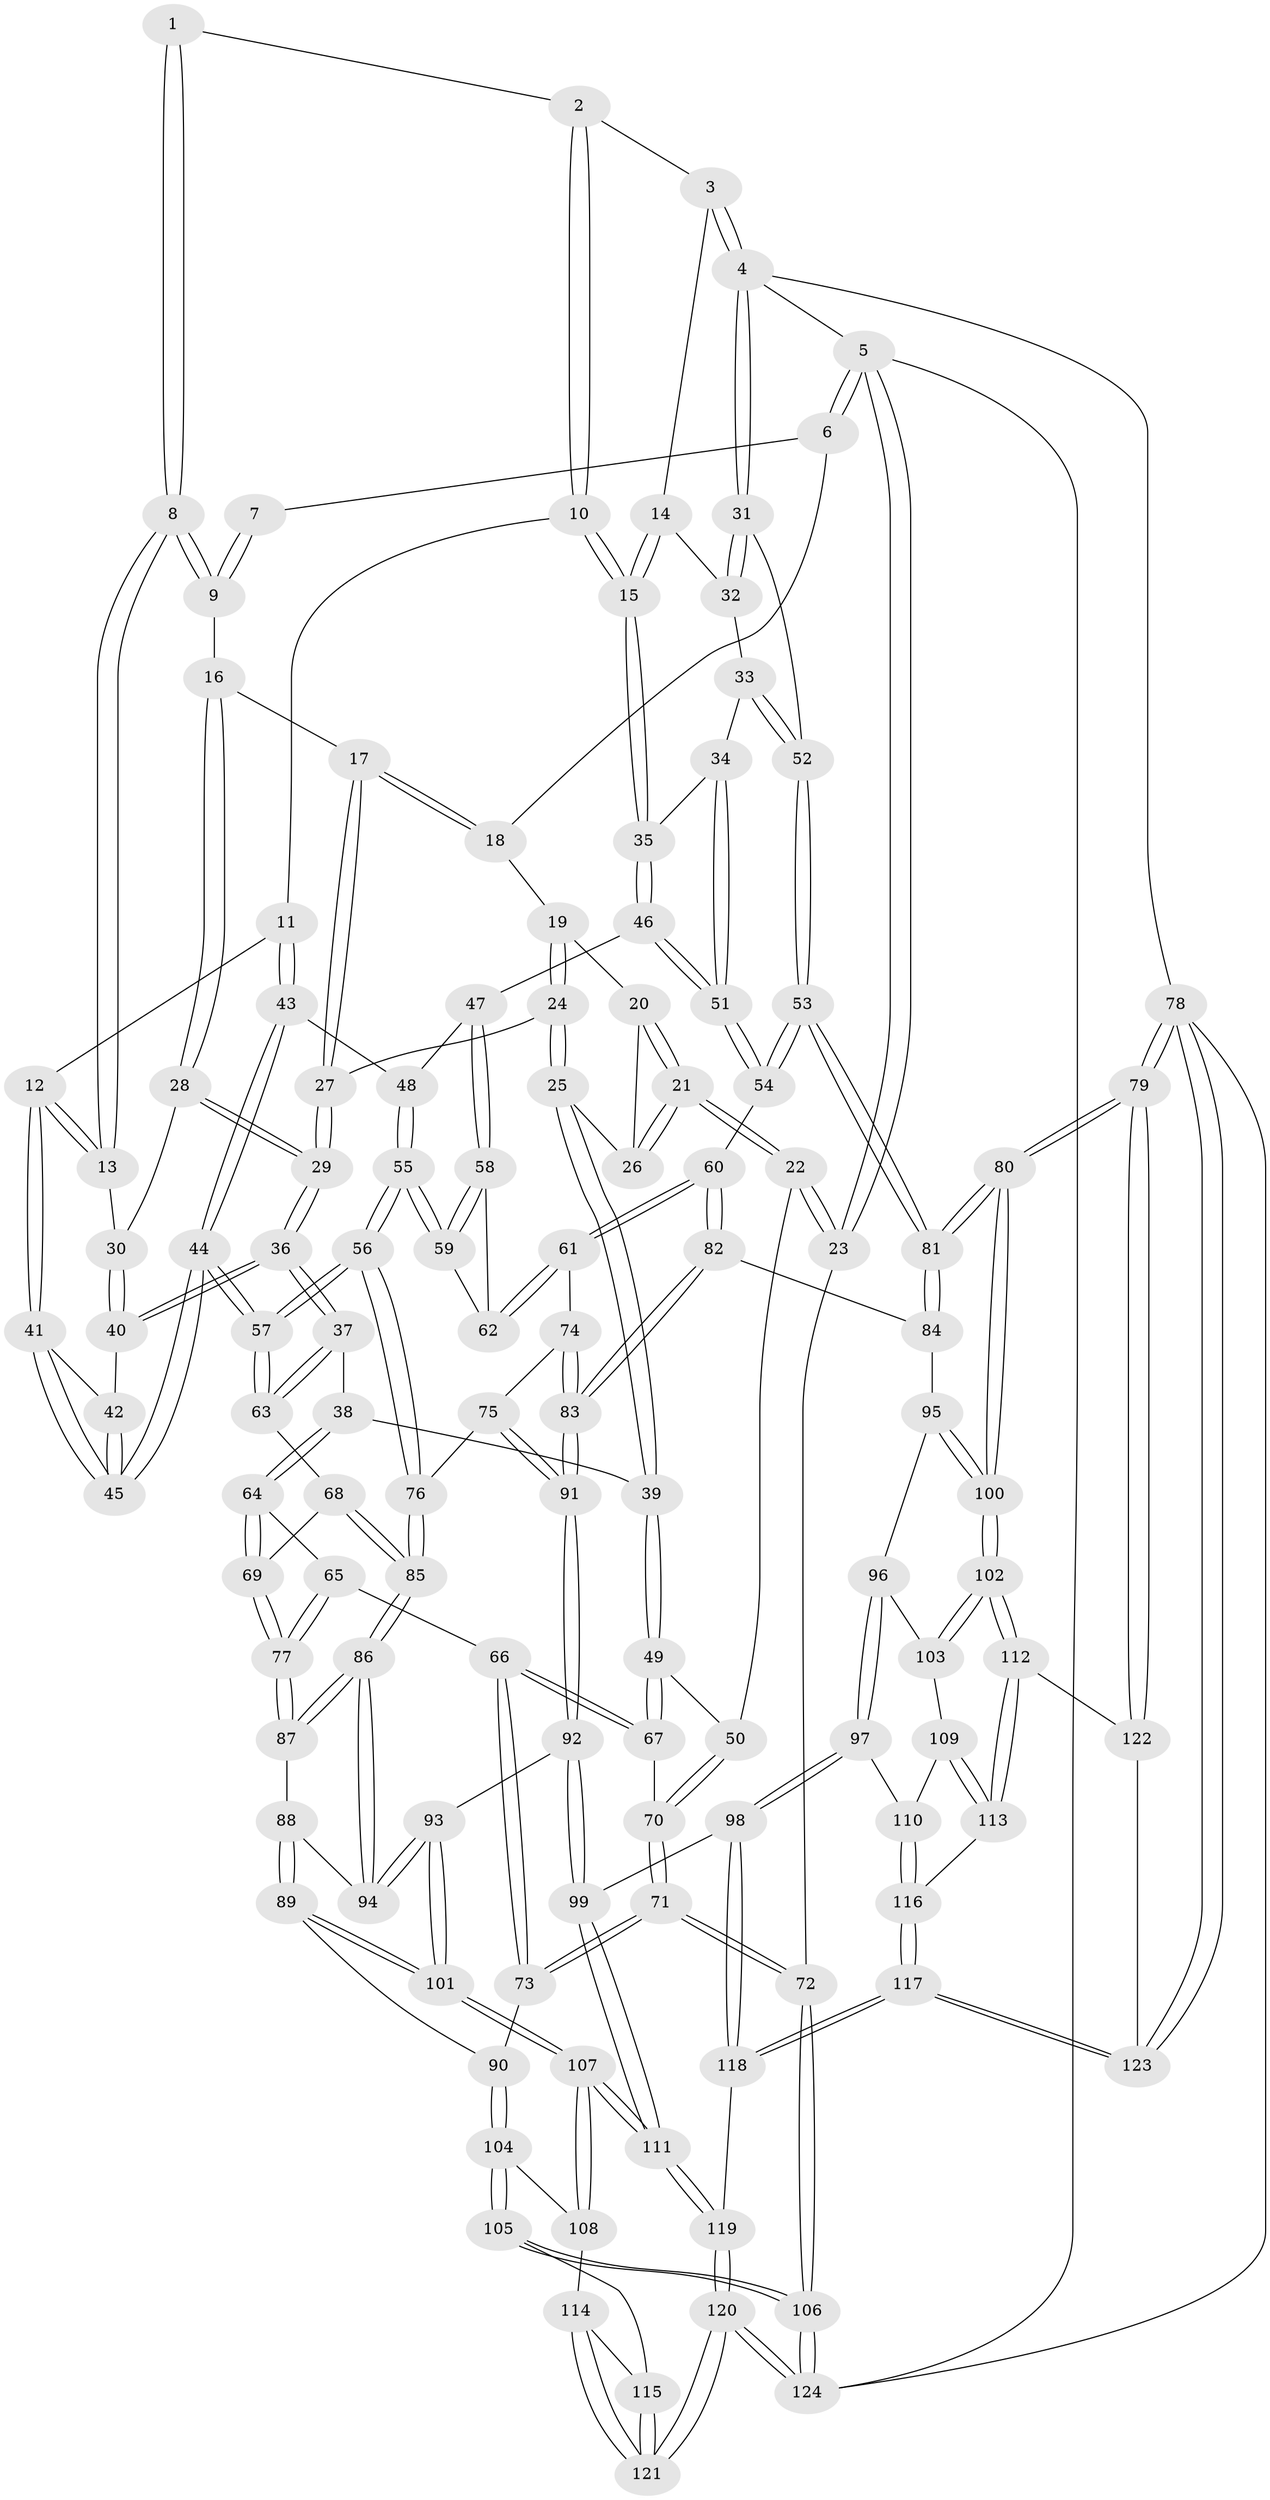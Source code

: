 // coarse degree distribution, {4: 0.4805194805194805, 5: 0.2857142857142857, 6: 0.05194805194805195, 3: 0.15584415584415584, 2: 0.025974025974025976}
// Generated by graph-tools (version 1.1) at 2025/24/03/03/25 07:24:39]
// undirected, 124 vertices, 307 edges
graph export_dot {
graph [start="1"]
  node [color=gray90,style=filled];
  1 [pos="+0.5308753878149844+0"];
  2 [pos="+0.6731436179147439+0"];
  3 [pos="+0.9379697269195856+0"];
  4 [pos="+1+0"];
  5 [pos="+0+0"];
  6 [pos="+0.18383762192718206+0"];
  7 [pos="+0.41732158074248615+0"];
  8 [pos="+0.506956781957829+0.1489232376687316"];
  9 [pos="+0.43770525785446424+0.09642078699399267"];
  10 [pos="+0.6716014047120684+0.14106898636712029"];
  11 [pos="+0.5875834117359662+0.17391930349663276"];
  12 [pos="+0.551189205987749+0.17468504420292555"];
  13 [pos="+0.5218204206830853+0.16510194405344855"];
  14 [pos="+0.8691245281998143+0.09542870257913766"];
  15 [pos="+0.7748426797437937+0.1922689047463695"];
  16 [pos="+0.35711069761956943+0.09737268167939404"];
  17 [pos="+0.3131367569563314+0.0910964479637944"];
  18 [pos="+0.2254604028347292+0.019340410777660234"];
  19 [pos="+0.19917932779689887+0.06452542305367986"];
  20 [pos="+0.13803927575041028+0.10698235775954923"];
  21 [pos="+0+0.23900228800371084"];
  22 [pos="+0+0.24965543440364502"];
  23 [pos="+0+0.23812978996408102"];
  24 [pos="+0.2160344340234424+0.21869805599693365"];
  25 [pos="+0.19816675377942553+0.2547257490311545"];
  26 [pos="+0.170956361824074+0.2506962285465674"];
  27 [pos="+0.30419271517201785+0.18829034782896933"];
  28 [pos="+0.3699521851074193+0.23381728965088178"];
  29 [pos="+0.354794240586967+0.2435195715462647"];
  30 [pos="+0.48897763975858083+0.1851113940951165"];
  31 [pos="+1+0"];
  32 [pos="+0.9176606293232538+0.09839831601502548"];
  33 [pos="+1+0.21991480526748225"];
  34 [pos="+0.9434077638867151+0.23994862494726718"];
  35 [pos="+0.7789798482088611+0.19962234146560334"];
  36 [pos="+0.3164421049393416+0.37194926981070703"];
  37 [pos="+0.3144599964364346+0.3733824080248538"];
  38 [pos="+0.2965702161410665+0.37894752604766424"];
  39 [pos="+0.2695250400574189+0.3744754946219791"];
  40 [pos="+0.39002292603800837+0.3642963404944201"];
  41 [pos="+0.5170717458494309+0.262365397760507"];
  42 [pos="+0.4224084218865874+0.3672585717255002"];
  43 [pos="+0.6033556651395655+0.3484279762533698"];
  44 [pos="+0.5271346897367201+0.4220247647101079"];
  45 [pos="+0.5231095211962115+0.4182071323291787"];
  46 [pos="+0.7818695494322933+0.31848604330448727"];
  47 [pos="+0.7566920764221935+0.35128658292514836"];
  48 [pos="+0.6791453243269223+0.38071269161044097"];
  49 [pos="+0.17048350885364372+0.4257502663345536"];
  50 [pos="+0+0.29246323385336137"];
  51 [pos="+0.9204079966149226+0.42210995663492157"];
  52 [pos="+1+0.2332062270023705"];
  53 [pos="+1+0.4817482814934564"];
  54 [pos="+0.9751116865003687+0.48979638800104536"];
  55 [pos="+0.6032772051562164+0.5629578166276443"];
  56 [pos="+0.5960556653214775+0.568503309212212"];
  57 [pos="+0.5534214481322421+0.5458940848860574"];
  58 [pos="+0.7569565360812957+0.3744200659944486"];
  59 [pos="+0.6664085544692476+0.5388005899895775"];
  60 [pos="+0.8902658491179968+0.551147762800723"];
  61 [pos="+0.8864119159627737+0.5505880372490853"];
  62 [pos="+0.783858293866915+0.5129248267631787"];
  63 [pos="+0.47454226853563214+0.559108786331441"];
  64 [pos="+0.3036604378676008+0.5173720676414824"];
  65 [pos="+0.19899622487527807+0.5917667380539529"];
  66 [pos="+0.1772254210025956+0.5921119462706638"];
  67 [pos="+0.14538070989116653+0.5161971075993808"];
  68 [pos="+0.43494003573839873+0.5834922826329495"];
  69 [pos="+0.3778211130584937+0.5945639036932429"];
  70 [pos="+0.06659446901374264+0.5218406740168731"];
  71 [pos="+0+0.7147700101120962"];
  72 [pos="+0+0.7275556681499898"];
  73 [pos="+0.12917573839363677+0.6778967574546185"];
  74 [pos="+0.7769172916366027+0.6087214191158992"];
  75 [pos="+0.6096531444395563+0.6099474540326512"];
  76 [pos="+0.6092011255675365+0.6091651848821881"];
  77 [pos="+0.3229536651648505+0.656623679421712"];
  78 [pos="+1+1"];
  79 [pos="+1+1"];
  80 [pos="+1+0.8476017260505279"];
  81 [pos="+1+0.7585116755168443"];
  82 [pos="+0.8721706823327982+0.6939064690917962"];
  83 [pos="+0.7507639026858731+0.729140613823044"];
  84 [pos="+0.894885077889686+0.7187591245662359"];
  85 [pos="+0.4414796965145409+0.7481261555697617"];
  86 [pos="+0.43975736712665797+0.7523873776695047"];
  87 [pos="+0.3223068368719331+0.6663654387433888"];
  88 [pos="+0.2809955687731078+0.7407627054681362"];
  89 [pos="+0.23116235817800795+0.7896204003305902"];
  90 [pos="+0.2253949414823369+0.7923584709989863"];
  91 [pos="+0.6713663974781574+0.7640237458236155"];
  92 [pos="+0.6698354252025472+0.7717309970478514"];
  93 [pos="+0.45290756365303314+0.8164059426716964"];
  94 [pos="+0.4417281896810397+0.7822981753592014"];
  95 [pos="+0.8933905345848413+0.7989065671031566"];
  96 [pos="+0.8867603969929277+0.823747301836635"];
  97 [pos="+0.7709861671774216+0.8612279134617098"];
  98 [pos="+0.7086649463990177+0.8356882910905263"];
  99 [pos="+0.6732197381005355+0.7832775047382011"];
  100 [pos="+1+0.8527971050192483"];
  101 [pos="+0.4387609004740069+0.84687914498776"];
  102 [pos="+1+0.8595528441509829"];
  103 [pos="+0.913871415458238+0.8649611319443058"];
  104 [pos="+0.21938504853032917+0.8117582004467883"];
  105 [pos="+0.14017327258237508+0.9008248938853083"];
  106 [pos="+0+1"];
  107 [pos="+0.43245088753934396+0.9313507057660205"];
  108 [pos="+0.30357002442682957+0.9013281387463609"];
  109 [pos="+0.9058235554290914+0.9025558222608128"];
  110 [pos="+0.7730753862639891+0.8642297060935755"];
  111 [pos="+0.4717356476829558+1"];
  112 [pos="+0.9193190537097005+0.9552604832577613"];
  113 [pos="+0.9015258917849328+0.9364529878335259"];
  114 [pos="+0.28868709070230886+0.9271573839691318"];
  115 [pos="+0.2474695780765883+0.9594277302868687"];
  116 [pos="+0.8236121781964257+0.9446201785132137"];
  117 [pos="+0.7184755067592318+1"];
  118 [pos="+0.6465034596232337+1"];
  119 [pos="+0.4826686199766272+1"];
  120 [pos="+0.3799545278130271+1"];
  121 [pos="+0.3478805847057225+1"];
  122 [pos="+0.9201851661336178+0.9632061208389244"];
  123 [pos="+0.9043506961683293+1"];
  124 [pos="+0+1"];
  1 -- 2;
  1 -- 8;
  1 -- 8;
  2 -- 3;
  2 -- 10;
  2 -- 10;
  3 -- 4;
  3 -- 4;
  3 -- 14;
  4 -- 5;
  4 -- 31;
  4 -- 31;
  4 -- 78;
  5 -- 6;
  5 -- 6;
  5 -- 23;
  5 -- 23;
  5 -- 124;
  6 -- 7;
  6 -- 18;
  7 -- 9;
  7 -- 9;
  8 -- 9;
  8 -- 9;
  8 -- 13;
  8 -- 13;
  9 -- 16;
  10 -- 11;
  10 -- 15;
  10 -- 15;
  11 -- 12;
  11 -- 43;
  11 -- 43;
  12 -- 13;
  12 -- 13;
  12 -- 41;
  12 -- 41;
  13 -- 30;
  14 -- 15;
  14 -- 15;
  14 -- 32;
  15 -- 35;
  15 -- 35;
  16 -- 17;
  16 -- 28;
  16 -- 28;
  17 -- 18;
  17 -- 18;
  17 -- 27;
  17 -- 27;
  18 -- 19;
  19 -- 20;
  19 -- 24;
  19 -- 24;
  20 -- 21;
  20 -- 21;
  20 -- 26;
  21 -- 22;
  21 -- 22;
  21 -- 26;
  21 -- 26;
  22 -- 23;
  22 -- 23;
  22 -- 50;
  23 -- 72;
  24 -- 25;
  24 -- 25;
  24 -- 27;
  25 -- 26;
  25 -- 39;
  25 -- 39;
  27 -- 29;
  27 -- 29;
  28 -- 29;
  28 -- 29;
  28 -- 30;
  29 -- 36;
  29 -- 36;
  30 -- 40;
  30 -- 40;
  31 -- 32;
  31 -- 32;
  31 -- 52;
  32 -- 33;
  33 -- 34;
  33 -- 52;
  33 -- 52;
  34 -- 35;
  34 -- 51;
  34 -- 51;
  35 -- 46;
  35 -- 46;
  36 -- 37;
  36 -- 37;
  36 -- 40;
  36 -- 40;
  37 -- 38;
  37 -- 63;
  37 -- 63;
  38 -- 39;
  38 -- 64;
  38 -- 64;
  39 -- 49;
  39 -- 49;
  40 -- 42;
  41 -- 42;
  41 -- 45;
  41 -- 45;
  42 -- 45;
  42 -- 45;
  43 -- 44;
  43 -- 44;
  43 -- 48;
  44 -- 45;
  44 -- 45;
  44 -- 57;
  44 -- 57;
  46 -- 47;
  46 -- 51;
  46 -- 51;
  47 -- 48;
  47 -- 58;
  47 -- 58;
  48 -- 55;
  48 -- 55;
  49 -- 50;
  49 -- 67;
  49 -- 67;
  50 -- 70;
  50 -- 70;
  51 -- 54;
  51 -- 54;
  52 -- 53;
  52 -- 53;
  53 -- 54;
  53 -- 54;
  53 -- 81;
  53 -- 81;
  54 -- 60;
  55 -- 56;
  55 -- 56;
  55 -- 59;
  55 -- 59;
  56 -- 57;
  56 -- 57;
  56 -- 76;
  56 -- 76;
  57 -- 63;
  57 -- 63;
  58 -- 59;
  58 -- 59;
  58 -- 62;
  59 -- 62;
  60 -- 61;
  60 -- 61;
  60 -- 82;
  60 -- 82;
  61 -- 62;
  61 -- 62;
  61 -- 74;
  63 -- 68;
  64 -- 65;
  64 -- 69;
  64 -- 69;
  65 -- 66;
  65 -- 77;
  65 -- 77;
  66 -- 67;
  66 -- 67;
  66 -- 73;
  66 -- 73;
  67 -- 70;
  68 -- 69;
  68 -- 85;
  68 -- 85;
  69 -- 77;
  69 -- 77;
  70 -- 71;
  70 -- 71;
  71 -- 72;
  71 -- 72;
  71 -- 73;
  71 -- 73;
  72 -- 106;
  72 -- 106;
  73 -- 90;
  74 -- 75;
  74 -- 83;
  74 -- 83;
  75 -- 76;
  75 -- 91;
  75 -- 91;
  76 -- 85;
  76 -- 85;
  77 -- 87;
  77 -- 87;
  78 -- 79;
  78 -- 79;
  78 -- 123;
  78 -- 123;
  78 -- 124;
  79 -- 80;
  79 -- 80;
  79 -- 122;
  79 -- 122;
  80 -- 81;
  80 -- 81;
  80 -- 100;
  80 -- 100;
  81 -- 84;
  81 -- 84;
  82 -- 83;
  82 -- 83;
  82 -- 84;
  83 -- 91;
  83 -- 91;
  84 -- 95;
  85 -- 86;
  85 -- 86;
  86 -- 87;
  86 -- 87;
  86 -- 94;
  86 -- 94;
  87 -- 88;
  88 -- 89;
  88 -- 89;
  88 -- 94;
  89 -- 90;
  89 -- 101;
  89 -- 101;
  90 -- 104;
  90 -- 104;
  91 -- 92;
  91 -- 92;
  92 -- 93;
  92 -- 99;
  92 -- 99;
  93 -- 94;
  93 -- 94;
  93 -- 101;
  93 -- 101;
  95 -- 96;
  95 -- 100;
  95 -- 100;
  96 -- 97;
  96 -- 97;
  96 -- 103;
  97 -- 98;
  97 -- 98;
  97 -- 110;
  98 -- 99;
  98 -- 118;
  98 -- 118;
  99 -- 111;
  99 -- 111;
  100 -- 102;
  100 -- 102;
  101 -- 107;
  101 -- 107;
  102 -- 103;
  102 -- 103;
  102 -- 112;
  102 -- 112;
  103 -- 109;
  104 -- 105;
  104 -- 105;
  104 -- 108;
  105 -- 106;
  105 -- 106;
  105 -- 115;
  106 -- 124;
  106 -- 124;
  107 -- 108;
  107 -- 108;
  107 -- 111;
  107 -- 111;
  108 -- 114;
  109 -- 110;
  109 -- 113;
  109 -- 113;
  110 -- 116;
  110 -- 116;
  111 -- 119;
  111 -- 119;
  112 -- 113;
  112 -- 113;
  112 -- 122;
  113 -- 116;
  114 -- 115;
  114 -- 121;
  114 -- 121;
  115 -- 121;
  115 -- 121;
  116 -- 117;
  116 -- 117;
  117 -- 118;
  117 -- 118;
  117 -- 123;
  117 -- 123;
  118 -- 119;
  119 -- 120;
  119 -- 120;
  120 -- 121;
  120 -- 121;
  120 -- 124;
  120 -- 124;
  122 -- 123;
}
